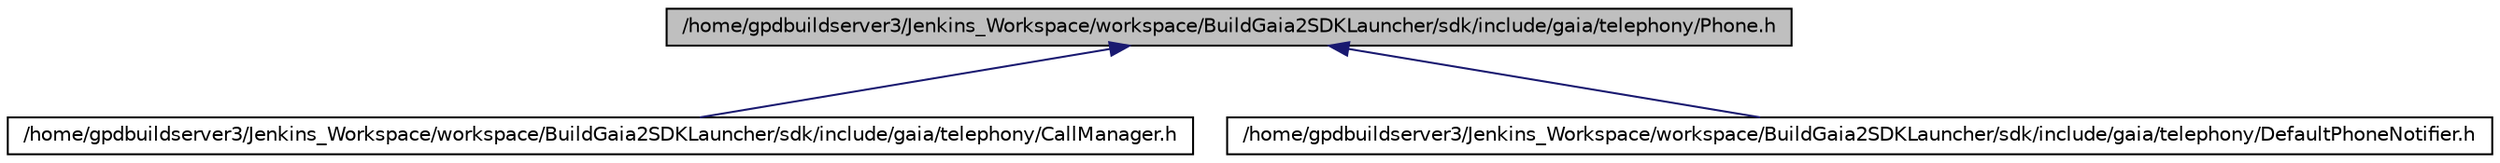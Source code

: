 digraph G
{
  edge [fontname="Helvetica",fontsize="10",labelfontname="Helvetica",labelfontsize="10"];
  node [fontname="Helvetica",fontsize="10",shape=record];
  Node1 [label="/home/gpdbuildserver3/Jenkins_Workspace/workspace/BuildGaia2SDKLauncher/sdk/include/gaia/telephony/Phone.h",height=0.2,width=0.4,color="black", fillcolor="grey75", style="filled" fontcolor="black"];
  Node1 -> Node2 [dir=back,color="midnightblue",fontsize="10",style="solid",fontname="Helvetica"];
  Node2 [label="/home/gpdbuildserver3/Jenkins_Workspace/workspace/BuildGaia2SDKLauncher/sdk/include/gaia/telephony/CallManager.h",height=0.2,width=0.4,color="black", fillcolor="white", style="filled",URL="$d0/dbc/_call_manager_8h.html"];
  Node1 -> Node3 [dir=back,color="midnightblue",fontsize="10",style="solid",fontname="Helvetica"];
  Node3 [label="/home/gpdbuildserver3/Jenkins_Workspace/workspace/BuildGaia2SDKLauncher/sdk/include/gaia/telephony/DefaultPhoneNotifier.h",height=0.2,width=0.4,color="black", fillcolor="white", style="filled",URL="$dd/d5a/_default_phone_notifier_8h.html"];
}
